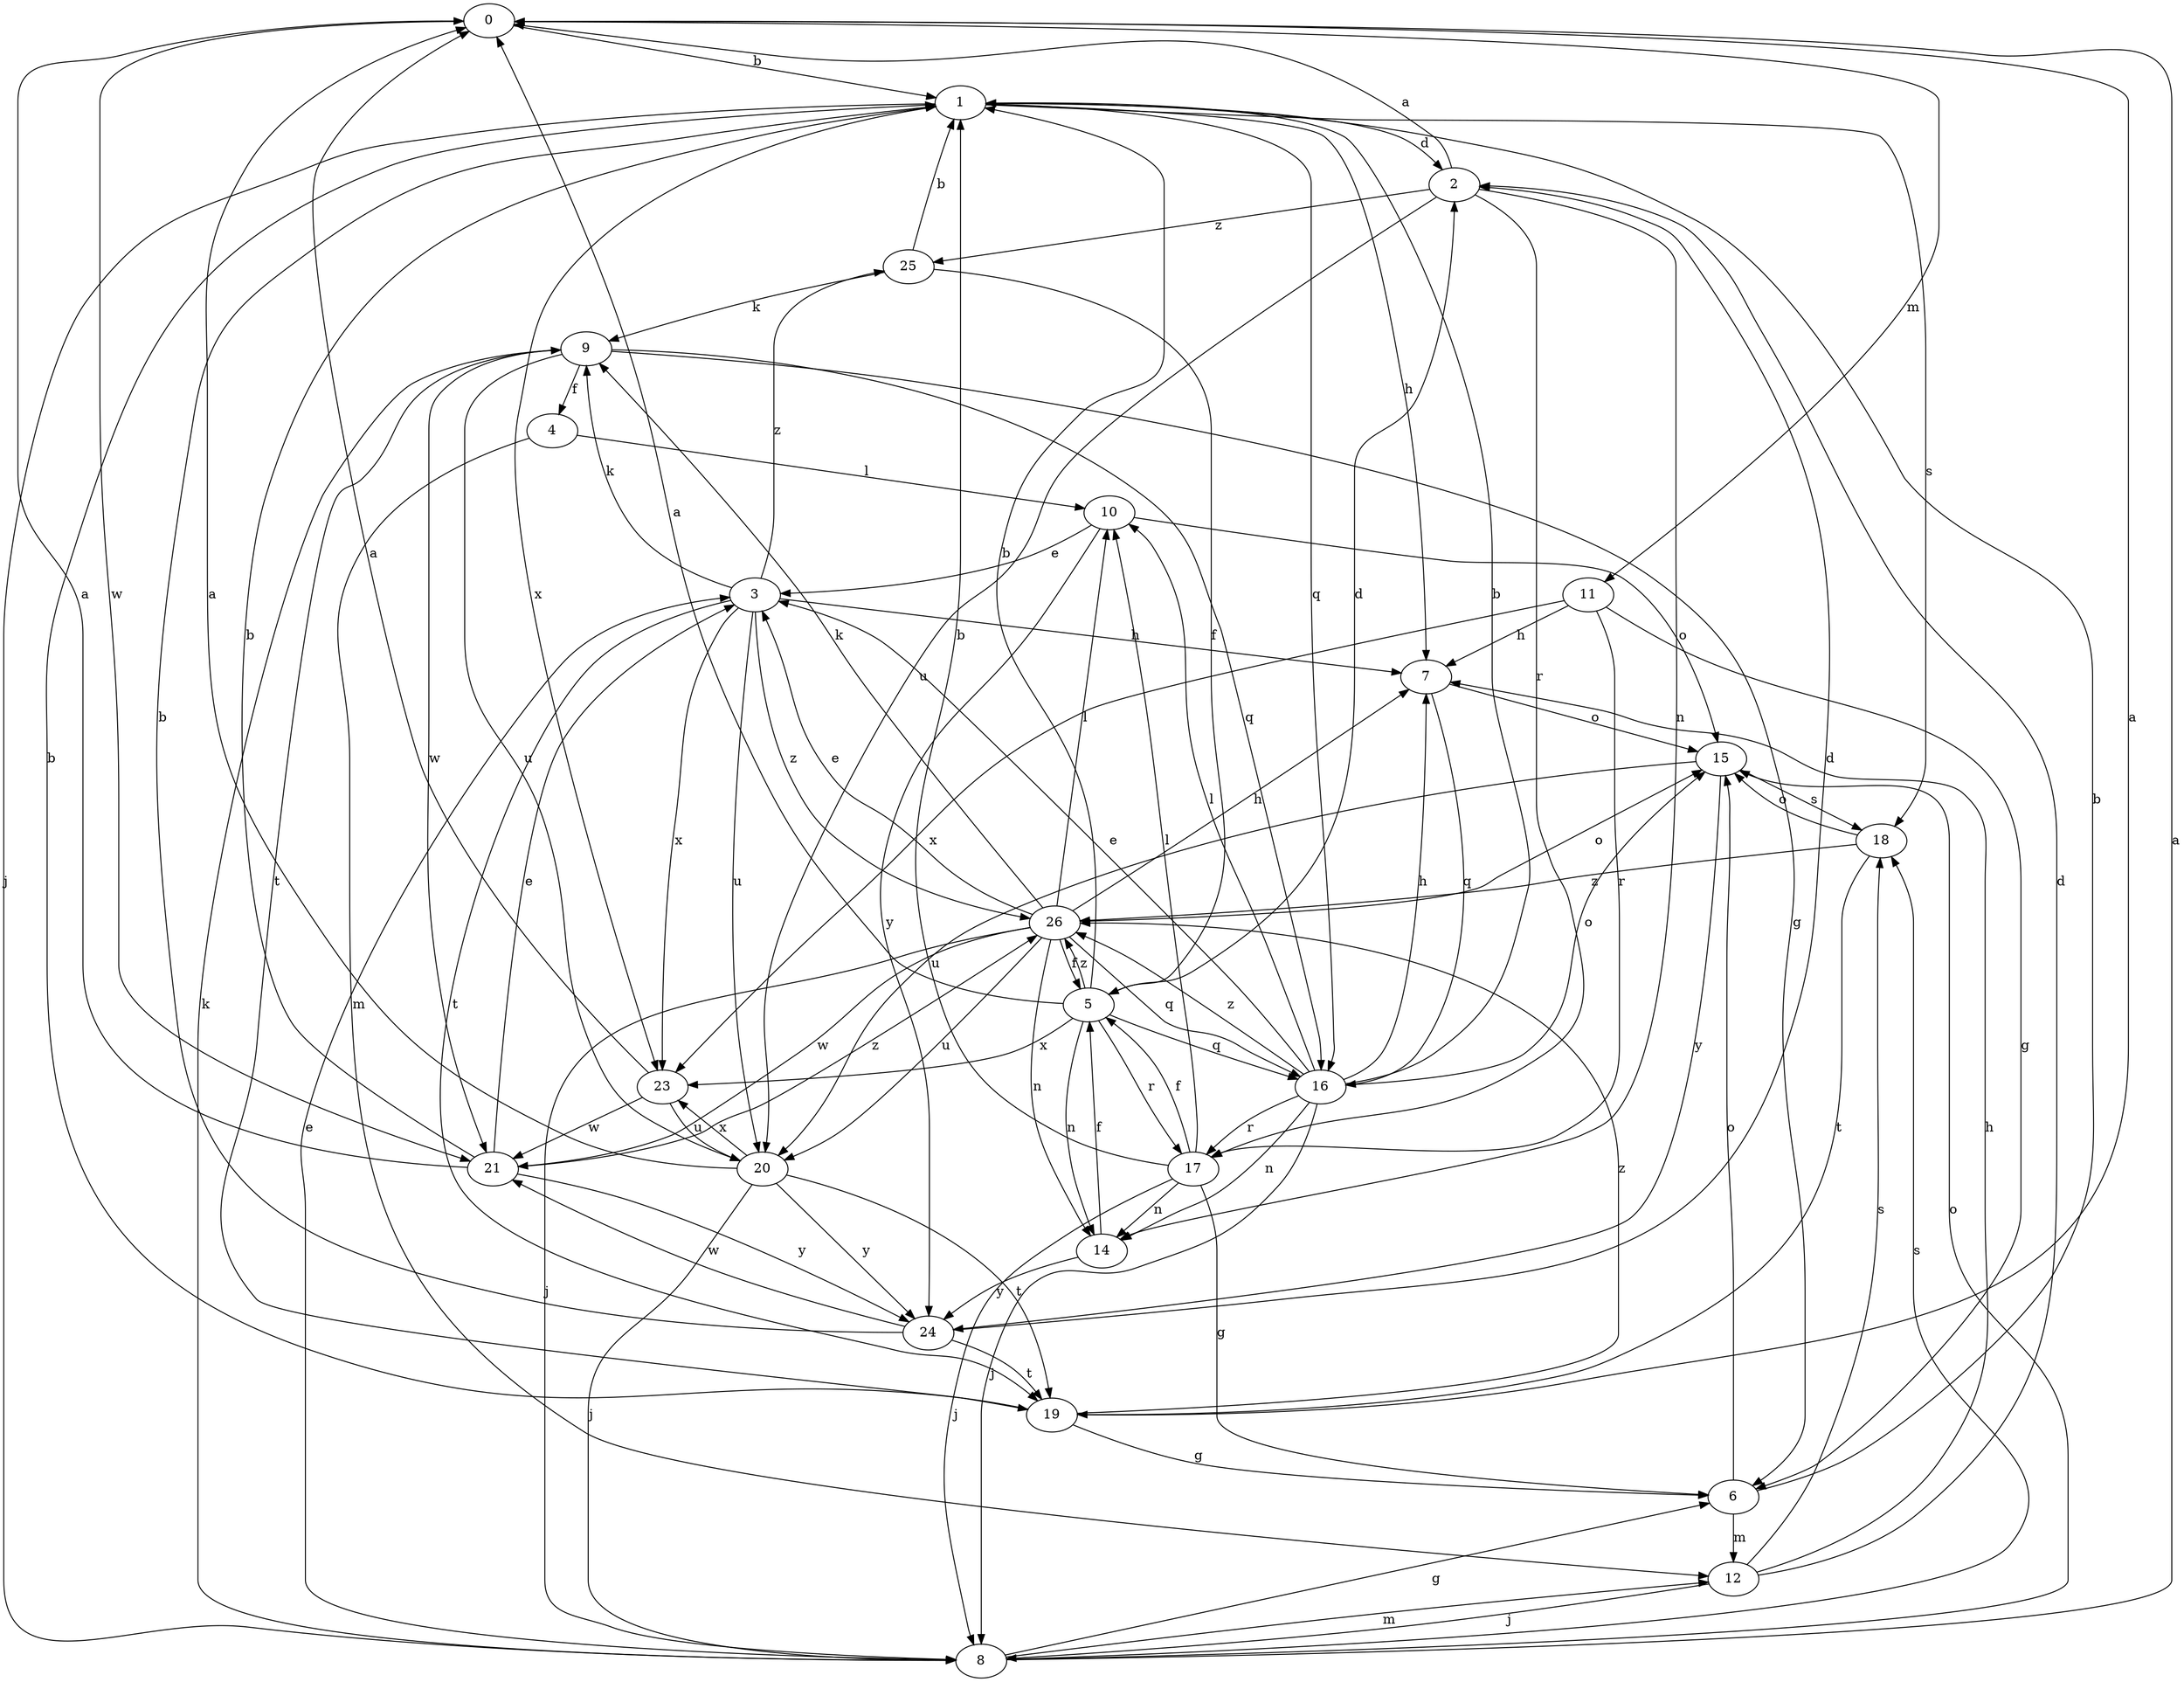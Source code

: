 strict digraph  {
0;
1;
2;
3;
4;
5;
6;
7;
8;
9;
10;
11;
12;
14;
15;
16;
17;
18;
19;
20;
21;
23;
24;
25;
26;
0 -> 1  [label=b];
0 -> 11  [label=m];
0 -> 21  [label=w];
1 -> 2  [label=d];
1 -> 7  [label=h];
1 -> 8  [label=j];
1 -> 16  [label=q];
1 -> 18  [label=s];
1 -> 23  [label=x];
2 -> 0  [label=a];
2 -> 14  [label=n];
2 -> 17  [label=r];
2 -> 20  [label=u];
2 -> 25  [label=z];
3 -> 7  [label=h];
3 -> 9  [label=k];
3 -> 19  [label=t];
3 -> 20  [label=u];
3 -> 23  [label=x];
3 -> 25  [label=z];
3 -> 26  [label=z];
4 -> 10  [label=l];
4 -> 12  [label=m];
5 -> 0  [label=a];
5 -> 1  [label=b];
5 -> 2  [label=d];
5 -> 14  [label=n];
5 -> 16  [label=q];
5 -> 17  [label=r];
5 -> 23  [label=x];
5 -> 26  [label=z];
6 -> 1  [label=b];
6 -> 12  [label=m];
6 -> 15  [label=o];
7 -> 15  [label=o];
7 -> 16  [label=q];
8 -> 0  [label=a];
8 -> 3  [label=e];
8 -> 6  [label=g];
8 -> 9  [label=k];
8 -> 12  [label=m];
8 -> 15  [label=o];
8 -> 18  [label=s];
9 -> 4  [label=f];
9 -> 6  [label=g];
9 -> 16  [label=q];
9 -> 19  [label=t];
9 -> 20  [label=u];
9 -> 21  [label=w];
10 -> 3  [label=e];
10 -> 15  [label=o];
10 -> 24  [label=y];
11 -> 6  [label=g];
11 -> 7  [label=h];
11 -> 17  [label=r];
11 -> 23  [label=x];
12 -> 2  [label=d];
12 -> 7  [label=h];
12 -> 8  [label=j];
12 -> 18  [label=s];
14 -> 5  [label=f];
14 -> 24  [label=y];
15 -> 18  [label=s];
15 -> 20  [label=u];
15 -> 24  [label=y];
16 -> 1  [label=b];
16 -> 3  [label=e];
16 -> 7  [label=h];
16 -> 8  [label=j];
16 -> 10  [label=l];
16 -> 14  [label=n];
16 -> 15  [label=o];
16 -> 17  [label=r];
16 -> 26  [label=z];
17 -> 1  [label=b];
17 -> 5  [label=f];
17 -> 6  [label=g];
17 -> 8  [label=j];
17 -> 10  [label=l];
17 -> 14  [label=n];
18 -> 15  [label=o];
18 -> 19  [label=t];
18 -> 26  [label=z];
19 -> 0  [label=a];
19 -> 1  [label=b];
19 -> 6  [label=g];
19 -> 26  [label=z];
20 -> 0  [label=a];
20 -> 8  [label=j];
20 -> 19  [label=t];
20 -> 23  [label=x];
20 -> 24  [label=y];
21 -> 0  [label=a];
21 -> 1  [label=b];
21 -> 3  [label=e];
21 -> 24  [label=y];
21 -> 26  [label=z];
23 -> 0  [label=a];
23 -> 20  [label=u];
23 -> 21  [label=w];
24 -> 1  [label=b];
24 -> 2  [label=d];
24 -> 19  [label=t];
24 -> 21  [label=w];
25 -> 1  [label=b];
25 -> 5  [label=f];
25 -> 9  [label=k];
26 -> 3  [label=e];
26 -> 5  [label=f];
26 -> 7  [label=h];
26 -> 8  [label=j];
26 -> 9  [label=k];
26 -> 10  [label=l];
26 -> 14  [label=n];
26 -> 15  [label=o];
26 -> 16  [label=q];
26 -> 20  [label=u];
26 -> 21  [label=w];
}
